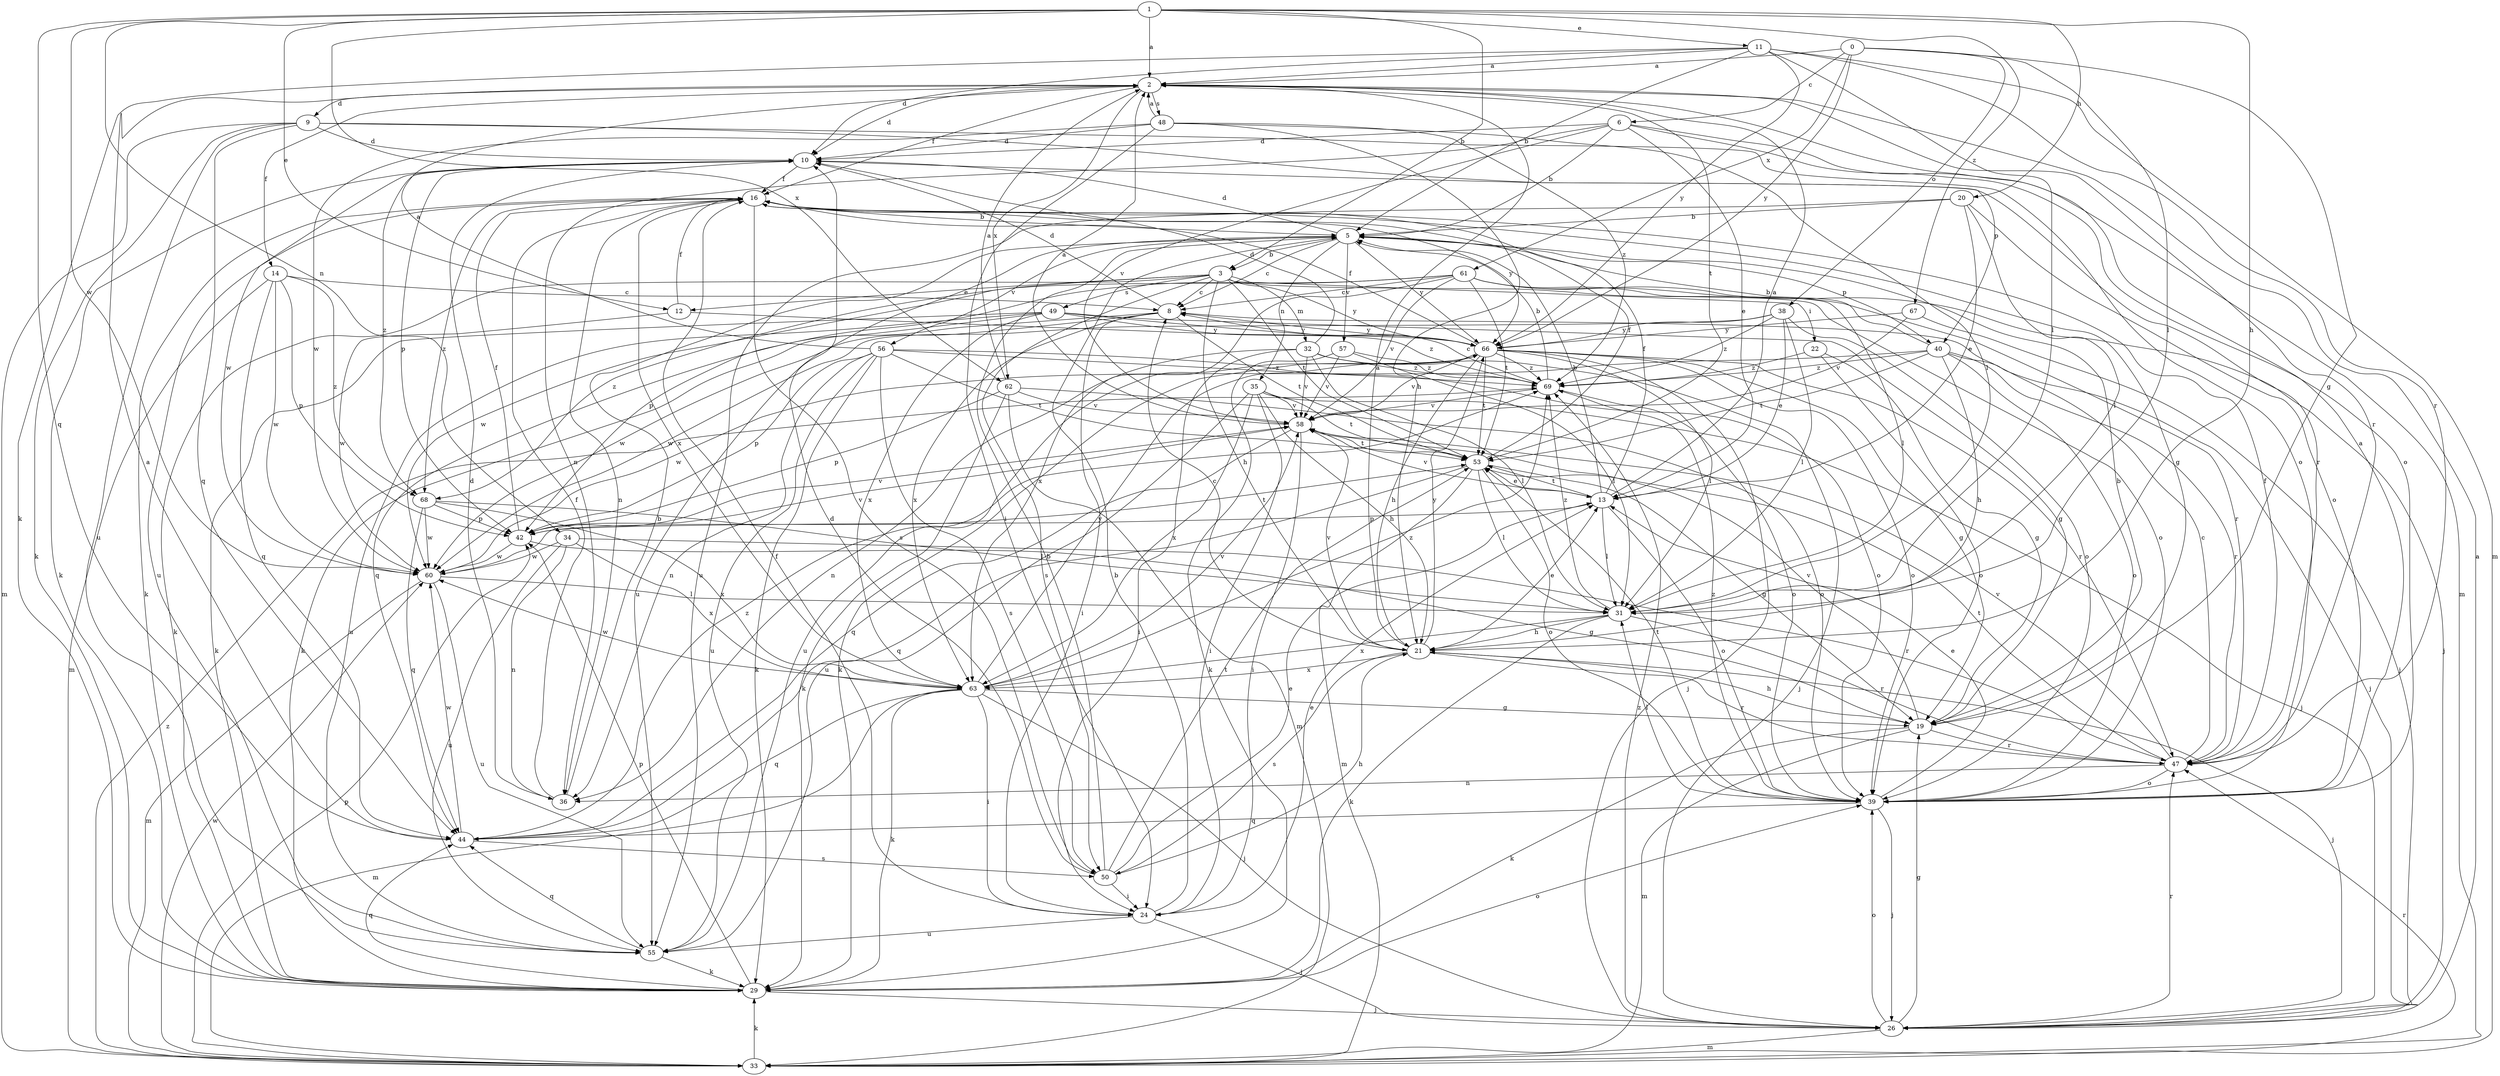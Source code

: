 strict digraph  {
0;
1;
2;
3;
5;
6;
8;
9;
10;
11;
12;
13;
14;
16;
19;
20;
21;
22;
24;
26;
29;
31;
32;
33;
34;
35;
36;
38;
39;
40;
42;
44;
47;
48;
49;
50;
53;
55;
56;
57;
58;
60;
61;
62;
63;
66;
67;
68;
69;
0 -> 2  [label=a];
0 -> 6  [label=c];
0 -> 19  [label=g];
0 -> 31  [label=l];
0 -> 38  [label=o];
0 -> 61  [label=x];
0 -> 66  [label=y];
1 -> 2  [label=a];
1 -> 3  [label=b];
1 -> 11  [label=e];
1 -> 12  [label=e];
1 -> 20  [label=h];
1 -> 21  [label=h];
1 -> 34  [label=n];
1 -> 44  [label=q];
1 -> 60  [label=w];
1 -> 62  [label=x];
1 -> 67  [label=z];
2 -> 9  [label=d];
2 -> 10  [label=d];
2 -> 14  [label=f];
2 -> 16  [label=f];
2 -> 47  [label=r];
2 -> 48  [label=s];
2 -> 53  [label=t];
2 -> 62  [label=x];
3 -> 8  [label=c];
3 -> 12  [label=e];
3 -> 21  [label=h];
3 -> 22  [label=i];
3 -> 29  [label=k];
3 -> 32  [label=m];
3 -> 39  [label=o];
3 -> 49  [label=s];
3 -> 50  [label=s];
3 -> 53  [label=t];
3 -> 66  [label=y];
3 -> 68  [label=z];
5 -> 3  [label=b];
5 -> 8  [label=c];
5 -> 10  [label=d];
5 -> 35  [label=n];
5 -> 40  [label=p];
5 -> 55  [label=u];
5 -> 56  [label=v];
5 -> 57  [label=v];
5 -> 66  [label=y];
6 -> 5  [label=b];
6 -> 10  [label=d];
6 -> 13  [label=e];
6 -> 33  [label=m];
6 -> 36  [label=n];
6 -> 39  [label=o];
6 -> 58  [label=v];
8 -> 10  [label=d];
8 -> 24  [label=i];
8 -> 29  [label=k];
8 -> 53  [label=t];
8 -> 60  [label=w];
8 -> 63  [label=x];
8 -> 66  [label=y];
9 -> 10  [label=d];
9 -> 29  [label=k];
9 -> 33  [label=m];
9 -> 39  [label=o];
9 -> 40  [label=p];
9 -> 44  [label=q];
9 -> 55  [label=u];
10 -> 16  [label=f];
10 -> 29  [label=k];
10 -> 42  [label=p];
10 -> 47  [label=r];
10 -> 60  [label=w];
10 -> 68  [label=z];
11 -> 2  [label=a];
11 -> 5  [label=b];
11 -> 10  [label=d];
11 -> 29  [label=k];
11 -> 31  [label=l];
11 -> 33  [label=m];
11 -> 47  [label=r];
11 -> 66  [label=y];
12 -> 16  [label=f];
12 -> 60  [label=w];
12 -> 66  [label=y];
13 -> 2  [label=a];
13 -> 5  [label=b];
13 -> 16  [label=f];
13 -> 31  [label=l];
13 -> 39  [label=o];
13 -> 42  [label=p];
13 -> 53  [label=t];
13 -> 58  [label=v];
14 -> 8  [label=c];
14 -> 33  [label=m];
14 -> 42  [label=p];
14 -> 44  [label=q];
14 -> 60  [label=w];
14 -> 68  [label=z];
16 -> 5  [label=b];
16 -> 19  [label=g];
16 -> 29  [label=k];
16 -> 36  [label=n];
16 -> 50  [label=s];
16 -> 55  [label=u];
16 -> 63  [label=x];
16 -> 66  [label=y];
16 -> 68  [label=z];
19 -> 5  [label=b];
19 -> 21  [label=h];
19 -> 29  [label=k];
19 -> 33  [label=m];
19 -> 47  [label=r];
19 -> 58  [label=v];
20 -> 5  [label=b];
20 -> 13  [label=e];
20 -> 31  [label=l];
20 -> 39  [label=o];
20 -> 55  [label=u];
21 -> 2  [label=a];
21 -> 8  [label=c];
21 -> 13  [label=e];
21 -> 26  [label=j];
21 -> 47  [label=r];
21 -> 50  [label=s];
21 -> 58  [label=v];
21 -> 63  [label=x];
21 -> 66  [label=y];
22 -> 19  [label=g];
22 -> 39  [label=o];
22 -> 69  [label=z];
24 -> 5  [label=b];
24 -> 13  [label=e];
24 -> 16  [label=f];
24 -> 26  [label=j];
24 -> 55  [label=u];
26 -> 2  [label=a];
26 -> 19  [label=g];
26 -> 33  [label=m];
26 -> 39  [label=o];
26 -> 47  [label=r];
26 -> 69  [label=z];
29 -> 26  [label=j];
29 -> 39  [label=o];
29 -> 42  [label=p];
29 -> 44  [label=q];
31 -> 21  [label=h];
31 -> 29  [label=k];
31 -> 47  [label=r];
31 -> 63  [label=x];
31 -> 69  [label=z];
32 -> 10  [label=d];
32 -> 24  [label=i];
32 -> 26  [label=j];
32 -> 31  [label=l];
32 -> 36  [label=n];
32 -> 58  [label=v];
32 -> 69  [label=z];
33 -> 29  [label=k];
33 -> 42  [label=p];
33 -> 47  [label=r];
33 -> 60  [label=w];
33 -> 69  [label=z];
34 -> 36  [label=n];
34 -> 47  [label=r];
34 -> 55  [label=u];
34 -> 60  [label=w];
34 -> 63  [label=x];
35 -> 21  [label=h];
35 -> 24  [label=i];
35 -> 26  [label=j];
35 -> 53  [label=t];
35 -> 55  [label=u];
35 -> 58  [label=v];
35 -> 63  [label=x];
36 -> 5  [label=b];
36 -> 10  [label=d];
36 -> 16  [label=f];
38 -> 13  [label=e];
38 -> 31  [label=l];
38 -> 39  [label=o];
38 -> 60  [label=w];
38 -> 66  [label=y];
38 -> 69  [label=z];
39 -> 2  [label=a];
39 -> 13  [label=e];
39 -> 26  [label=j];
39 -> 31  [label=l];
39 -> 44  [label=q];
39 -> 53  [label=t];
39 -> 69  [label=z];
40 -> 5  [label=b];
40 -> 21  [label=h];
40 -> 26  [label=j];
40 -> 39  [label=o];
40 -> 47  [label=r];
40 -> 53  [label=t];
40 -> 60  [label=w];
40 -> 69  [label=z];
42 -> 16  [label=f];
42 -> 19  [label=g];
42 -> 53  [label=t];
42 -> 58  [label=v];
42 -> 60  [label=w];
44 -> 2  [label=a];
44 -> 50  [label=s];
44 -> 60  [label=w];
44 -> 69  [label=z];
47 -> 8  [label=c];
47 -> 16  [label=f];
47 -> 36  [label=n];
47 -> 39  [label=o];
47 -> 53  [label=t];
47 -> 58  [label=v];
48 -> 2  [label=a];
48 -> 10  [label=d];
48 -> 21  [label=h];
48 -> 24  [label=i];
48 -> 31  [label=l];
48 -> 60  [label=w];
48 -> 69  [label=z];
49 -> 19  [label=g];
49 -> 29  [label=k];
49 -> 44  [label=q];
49 -> 55  [label=u];
49 -> 63  [label=x];
49 -> 66  [label=y];
49 -> 69  [label=z];
50 -> 5  [label=b];
50 -> 10  [label=d];
50 -> 13  [label=e];
50 -> 21  [label=h];
50 -> 24  [label=i];
50 -> 53  [label=t];
53 -> 13  [label=e];
53 -> 16  [label=f];
53 -> 19  [label=g];
53 -> 31  [label=l];
53 -> 33  [label=m];
53 -> 39  [label=o];
53 -> 44  [label=q];
55 -> 29  [label=k];
55 -> 44  [label=q];
56 -> 2  [label=a];
56 -> 29  [label=k];
56 -> 36  [label=n];
56 -> 39  [label=o];
56 -> 42  [label=p];
56 -> 50  [label=s];
56 -> 53  [label=t];
56 -> 55  [label=u];
56 -> 69  [label=z];
57 -> 29  [label=k];
57 -> 31  [label=l];
57 -> 58  [label=v];
57 -> 69  [label=z];
58 -> 2  [label=a];
58 -> 24  [label=i];
58 -> 44  [label=q];
58 -> 53  [label=t];
60 -> 31  [label=l];
60 -> 33  [label=m];
60 -> 55  [label=u];
60 -> 58  [label=v];
61 -> 8  [label=c];
61 -> 26  [label=j];
61 -> 31  [label=l];
61 -> 42  [label=p];
61 -> 47  [label=r];
61 -> 53  [label=t];
61 -> 58  [label=v];
61 -> 60  [label=w];
61 -> 63  [label=x];
62 -> 2  [label=a];
62 -> 29  [label=k];
62 -> 33  [label=m];
62 -> 39  [label=o];
62 -> 42  [label=p];
62 -> 58  [label=v];
63 -> 19  [label=g];
63 -> 24  [label=i];
63 -> 26  [label=j];
63 -> 29  [label=k];
63 -> 33  [label=m];
63 -> 44  [label=q];
63 -> 58  [label=v];
63 -> 60  [label=w];
63 -> 66  [label=y];
63 -> 69  [label=z];
66 -> 16  [label=f];
66 -> 19  [label=g];
66 -> 21  [label=h];
66 -> 26  [label=j];
66 -> 29  [label=k];
66 -> 31  [label=l];
66 -> 39  [label=o];
66 -> 47  [label=r];
66 -> 53  [label=t];
66 -> 55  [label=u];
66 -> 58  [label=v];
66 -> 69  [label=z];
67 -> 26  [label=j];
67 -> 58  [label=v];
67 -> 66  [label=y];
68 -> 31  [label=l];
68 -> 42  [label=p];
68 -> 44  [label=q];
68 -> 60  [label=w];
68 -> 63  [label=x];
69 -> 5  [label=b];
69 -> 8  [label=c];
69 -> 39  [label=o];
69 -> 58  [label=v];
}
